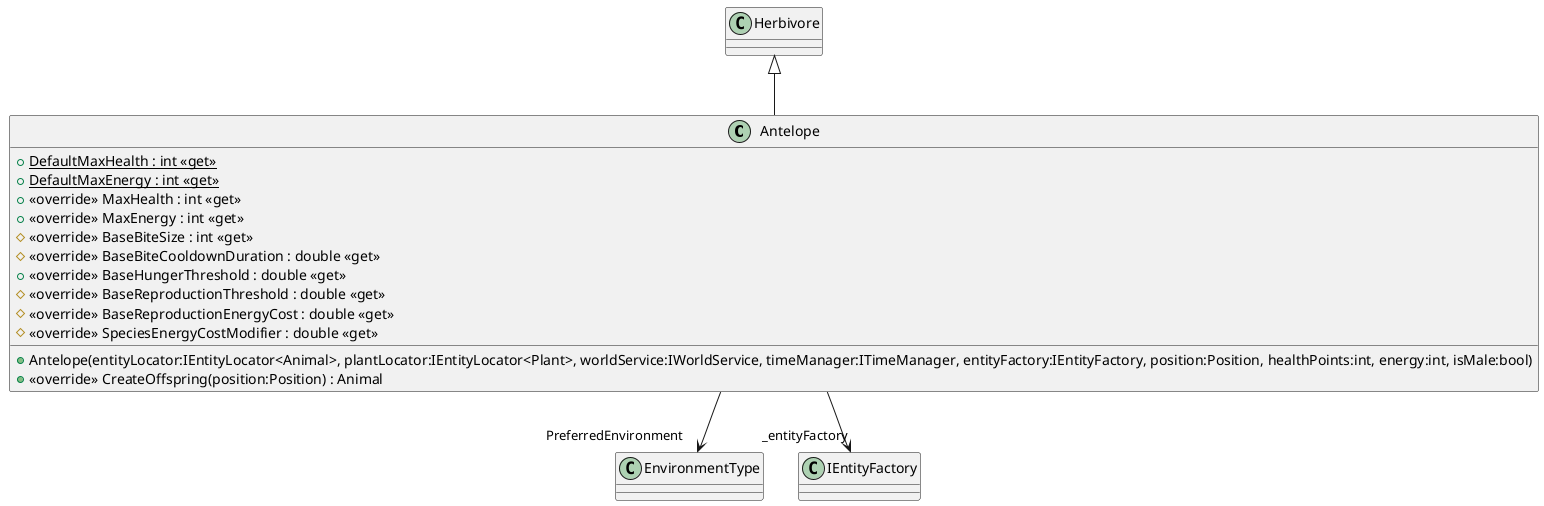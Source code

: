 @startuml
class Antelope {
    + {static} DefaultMaxHealth : int <<get>>
    + {static} DefaultMaxEnergy : int <<get>>
    + <<override>> MaxHealth : int <<get>>
    + <<override>> MaxEnergy : int <<get>>
    # <<override>> BaseBiteSize : int <<get>>
    # <<override>> BaseBiteCooldownDuration : double <<get>>
    + <<override>> BaseHungerThreshold : double <<get>>
    # <<override>> BaseReproductionThreshold : double <<get>>
    # <<override>> BaseReproductionEnergyCost : double <<get>>
    # <<override>> SpeciesEnergyCostModifier : double <<get>>
    + Antelope(entityLocator:IEntityLocator<Animal>, plantLocator:IEntityLocator<Plant>, worldService:IWorldService, timeManager:ITimeManager, entityFactory:IEntityFactory, position:Position, healthPoints:int, energy:int, isMale:bool)
    + <<override>> CreateOffspring(position:Position) : Animal
}
Herbivore <|-- Antelope
Antelope --> "PreferredEnvironment" EnvironmentType
Antelope --> "_entityFactory" IEntityFactory
@enduml
